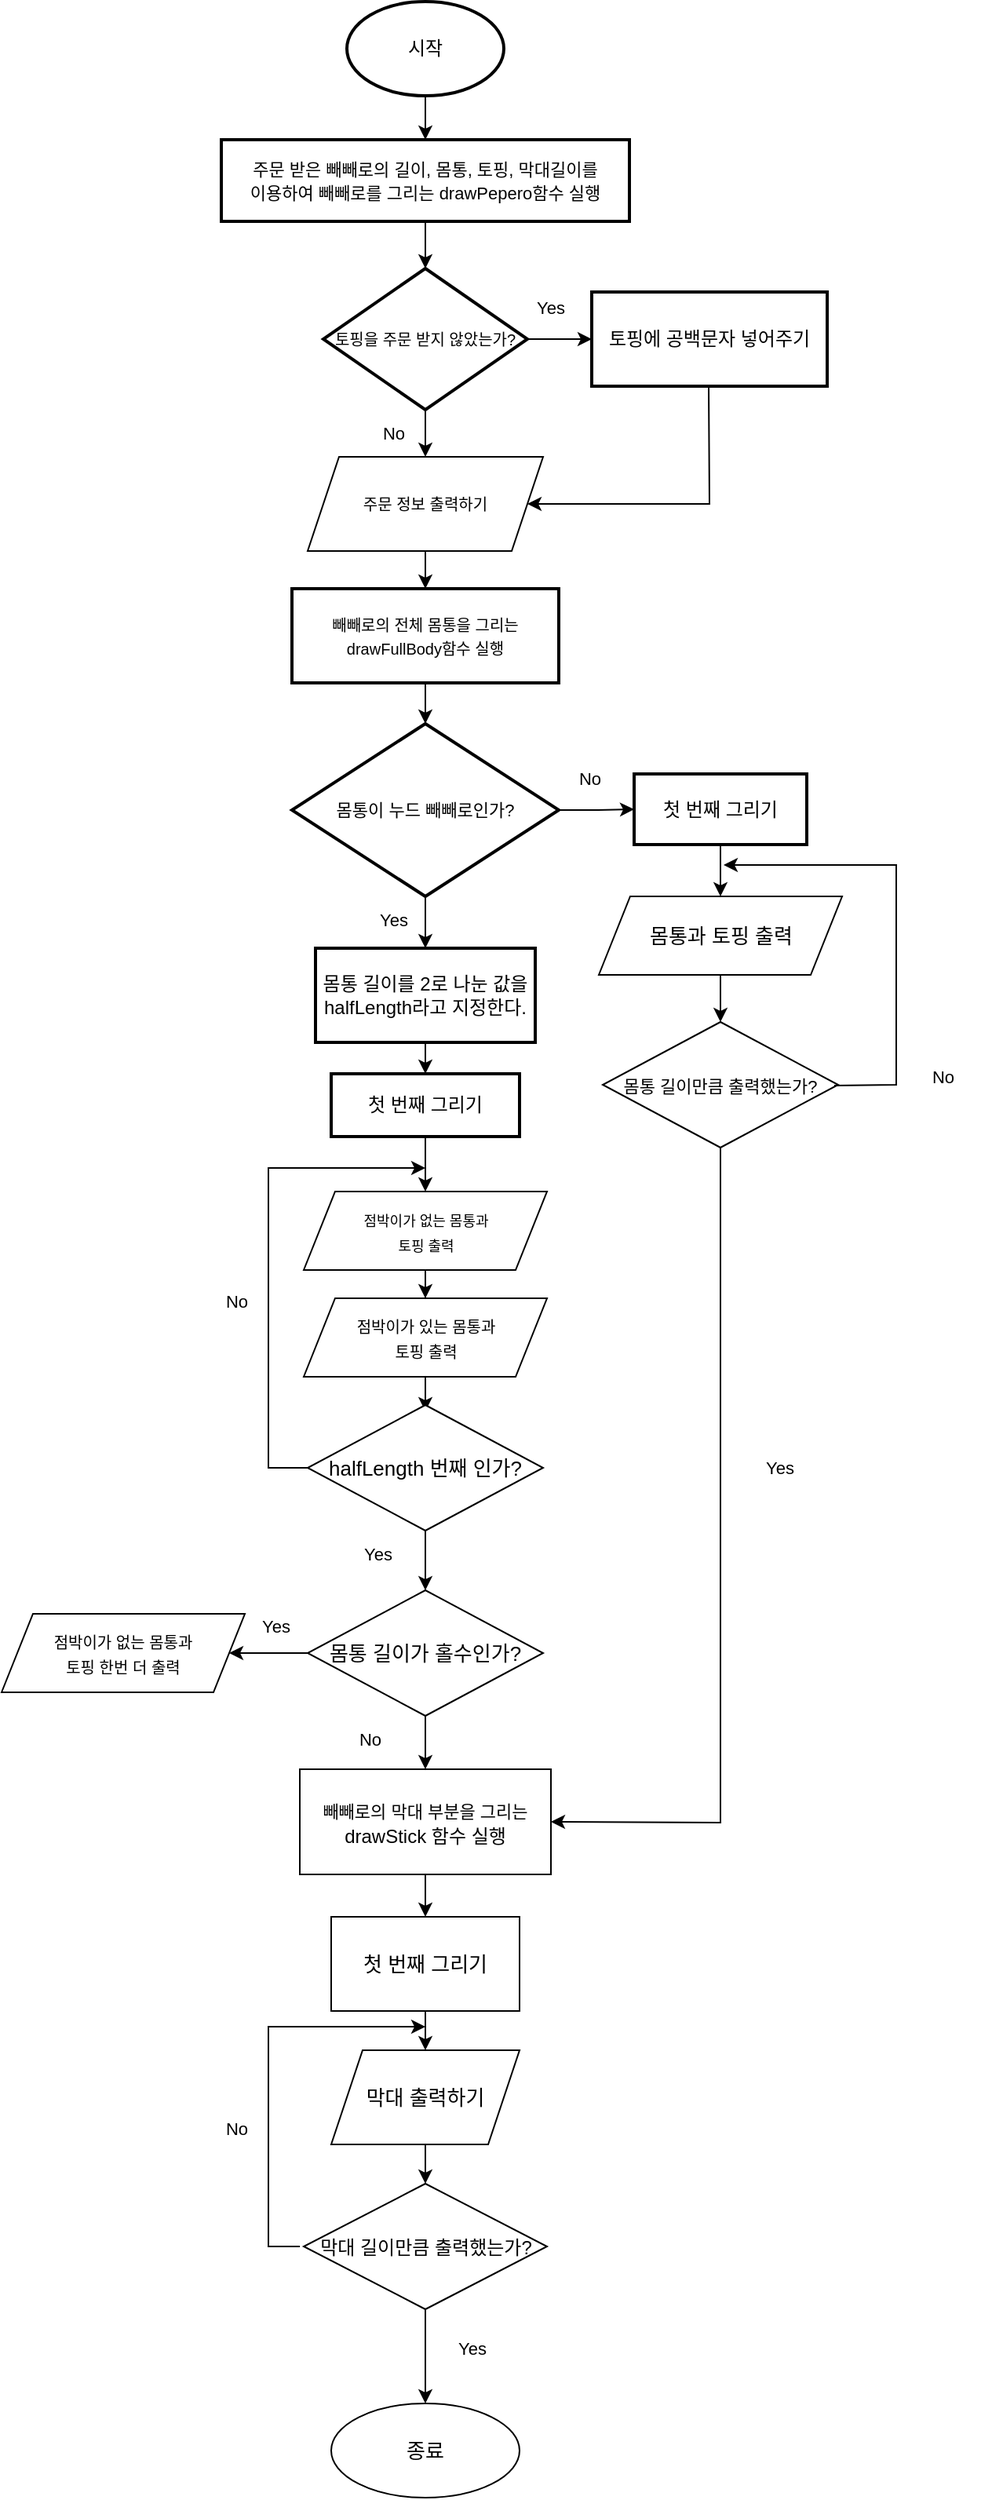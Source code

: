 <mxfile version="16.5.6" type="device"><diagram id="TYPlMY-oFuLoUJfbcspE" name="Page-1"><mxGraphModel dx="946" dy="451" grid="1" gridSize="10" guides="1" tooltips="1" connect="1" arrows="1" fold="1" page="1" pageScale="1" pageWidth="827" pageHeight="1169" math="0" shadow="0"><root><mxCell id="0"/><mxCell id="1" parent="0"/><mxCell id="HlCvBlFXKghPZf3RO9OB-5" value="" style="edgeStyle=orthogonalEdgeStyle;rounded=0;orthogonalLoop=1;jettySize=auto;html=1;" parent="1" source="HlCvBlFXKghPZf3RO9OB-3" target="HlCvBlFXKghPZf3RO9OB-4" edge="1"><mxGeometry relative="1" as="geometry"/></mxCell><mxCell id="HlCvBlFXKghPZf3RO9OB-3" value="시작" style="strokeWidth=2;html=1;shape=mxgraph.flowchart.start_1;whiteSpace=wrap;" parent="1" vertex="1"><mxGeometry x="370" y="20" width="100" height="60" as="geometry"/></mxCell><mxCell id="HlCvBlFXKghPZf3RO9OB-7" value="" style="edgeStyle=orthogonalEdgeStyle;rounded=0;orthogonalLoop=1;jettySize=auto;html=1;entryX=0.5;entryY=0;entryDx=0;entryDy=0;" parent="1" source="HlCvBlFXKghPZf3RO9OB-4" edge="1" target="HlCvBlFXKghPZf3RO9OB-8"><mxGeometry relative="1" as="geometry"><mxPoint x="420" y="190" as="targetPoint"/></mxGeometry></mxCell><mxCell id="HlCvBlFXKghPZf3RO9OB-4" value="&lt;font style=&quot;font-size: 11px&quot;&gt;주문 받은 빼빼로의 길이, 몸통, 토핑, 막대길이를&lt;br&gt;이용하여 빼빼로를 그리는 drawPepero함수 실행&lt;br&gt;&lt;/font&gt;" style="whiteSpace=wrap;html=1;strokeWidth=2;" parent="1" vertex="1"><mxGeometry x="290" y="108" width="260" height="52" as="geometry"/></mxCell><mxCell id="HlCvBlFXKghPZf3RO9OB-14" value="" style="edgeStyle=orthogonalEdgeStyle;rounded=0;orthogonalLoop=1;jettySize=auto;html=1;fontSize=11;" parent="1" source="HlCvBlFXKghPZf3RO9OB-8" target="HlCvBlFXKghPZf3RO9OB-13" edge="1"><mxGeometry relative="1" as="geometry"/></mxCell><mxCell id="HlCvBlFXKghPZf3RO9OB-8" value="&lt;font style=&quot;font-size: 10px&quot;&gt;토핑을 주문 받지 않았는가?&lt;/font&gt;" style="rhombus;whiteSpace=wrap;html=1;strokeWidth=2;" parent="1" vertex="1"><mxGeometry x="355" y="190" width="130" height="90" as="geometry"/></mxCell><mxCell id="HlCvBlFXKghPZf3RO9OB-26" value="" style="edgeStyle=orthogonalEdgeStyle;rounded=0;orthogonalLoop=1;jettySize=auto;html=1;fontSize=10;" parent="1" source="HlCvBlFXKghPZf3RO9OB-10" target="HlCvBlFXKghPZf3RO9OB-25" edge="1"><mxGeometry relative="1" as="geometry"/></mxCell><mxCell id="HlCvBlFXKghPZf3RO9OB-10" value="&lt;font size=&quot;1&quot;&gt;빼빼로의 전체 몸통을 그리는&lt;br&gt;drawFullBody함수 실행&lt;br&gt;&lt;/font&gt;" style="whiteSpace=wrap;html=1;strokeWidth=2;" parent="1" vertex="1"><mxGeometry x="335" y="394" width="170" height="60" as="geometry"/></mxCell><mxCell id="HlCvBlFXKghPZf3RO9OB-12" value="No" style="text;html=1;strokeColor=none;fillColor=none;align=center;verticalAlign=middle;whiteSpace=wrap;rounded=0;fontSize=11;" parent="1" vertex="1"><mxGeometry x="370" y="280" width="60" height="30" as="geometry"/></mxCell><mxCell id="HlCvBlFXKghPZf3RO9OB-13" value="토핑에 공백문자 넣어주기" style="whiteSpace=wrap;html=1;strokeWidth=2;" parent="1" vertex="1"><mxGeometry x="526" y="205" width="150" height="60" as="geometry"/></mxCell><mxCell id="HlCvBlFXKghPZf3RO9OB-15" value="Yes" style="text;html=1;strokeColor=none;fillColor=none;align=center;verticalAlign=middle;whiteSpace=wrap;rounded=0;fontSize=11;" parent="1" vertex="1"><mxGeometry x="470" y="200" width="60" height="30" as="geometry"/></mxCell><mxCell id="HlCvBlFXKghPZf3RO9OB-18" value="" style="endArrow=classic;html=1;rounded=0;fontSize=11;entryX=1;entryY=0.5;entryDx=0;entryDy=0;" parent="1" target="HlCvBlFXKghPZf3RO9OB-21" edge="1"><mxGeometry width="50" height="50" relative="1" as="geometry"><mxPoint x="600.5" y="265" as="sourcePoint"/><mxPoint x="510" y="310" as="targetPoint"/><Array as="points"><mxPoint x="601" y="340"/></Array></mxGeometry></mxCell><mxCell id="HlCvBlFXKghPZf3RO9OB-24" value="" style="edgeStyle=orthogonalEdgeStyle;rounded=0;orthogonalLoop=1;jettySize=auto;html=1;fontSize=10;" parent="1" source="HlCvBlFXKghPZf3RO9OB-21" target="HlCvBlFXKghPZf3RO9OB-10" edge="1"><mxGeometry relative="1" as="geometry"/></mxCell><mxCell id="HlCvBlFXKghPZf3RO9OB-21" value="&lt;span style=&quot;font-size: 10px&quot;&gt;주문 정보 출력하기&lt;/span&gt;" style="shape=parallelogram;perimeter=parallelogramPerimeter;whiteSpace=wrap;html=1;fixedSize=1;fontSize=11;" parent="1" vertex="1"><mxGeometry x="345" y="310" width="150" height="60" as="geometry"/></mxCell><mxCell id="HlCvBlFXKghPZf3RO9OB-28" value="" style="edgeStyle=orthogonalEdgeStyle;rounded=0;orthogonalLoop=1;jettySize=auto;html=1;fontSize=13;" parent="1" source="HlCvBlFXKghPZf3RO9OB-25" target="HlCvBlFXKghPZf3RO9OB-27" edge="1"><mxGeometry relative="1" as="geometry"/></mxCell><mxCell id="HlCvBlFXKghPZf3RO9OB-55" value="" style="edgeStyle=orthogonalEdgeStyle;rounded=0;orthogonalLoop=1;jettySize=auto;html=1;fontSize=13;" parent="1" source="HlCvBlFXKghPZf3RO9OB-25" target="HlCvBlFXKghPZf3RO9OB-54" edge="1"><mxGeometry relative="1" as="geometry"/></mxCell><mxCell id="HlCvBlFXKghPZf3RO9OB-25" value="&lt;font style=&quot;font-size: 11px&quot;&gt;몸통이 누드 빼빼로인가?&lt;/font&gt;" style="rhombus;whiteSpace=wrap;html=1;strokeWidth=2;" parent="1" vertex="1"><mxGeometry x="335" y="480" width="170" height="110" as="geometry"/></mxCell><mxCell id="HlCvBlFXKghPZf3RO9OB-30" value="" style="edgeStyle=orthogonalEdgeStyle;rounded=0;orthogonalLoop=1;jettySize=auto;html=1;fontSize=13;" parent="1" source="HlCvBlFXKghPZf3RO9OB-27" target="HlCvBlFXKghPZf3RO9OB-29" edge="1"><mxGeometry relative="1" as="geometry"/></mxCell><mxCell id="HlCvBlFXKghPZf3RO9OB-27" value="몸통 길이를 2로 나눈 값을&lt;br&gt;halfLength라고 지정한다." style="whiteSpace=wrap;html=1;strokeWidth=2;" parent="1" vertex="1"><mxGeometry x="350" y="623" width="140" height="60" as="geometry"/></mxCell><mxCell id="HlCvBlFXKghPZf3RO9OB-34" value="" style="edgeStyle=orthogonalEdgeStyle;rounded=0;orthogonalLoop=1;jettySize=auto;html=1;fontSize=13;entryX=0.5;entryY=0;entryDx=0;entryDy=0;" parent="1" source="HlCvBlFXKghPZf3RO9OB-29" target="HlCvBlFXKghPZf3RO9OB-35" edge="1"><mxGeometry relative="1" as="geometry"><mxPoint x="420" y="765" as="targetPoint"/></mxGeometry></mxCell><mxCell id="HlCvBlFXKghPZf3RO9OB-29" value="첫 번째 그리기" style="whiteSpace=wrap;html=1;strokeWidth=2;" parent="1" vertex="1"><mxGeometry x="360" y="703" width="120" height="40" as="geometry"/></mxCell><mxCell id="HlCvBlFXKghPZf3RO9OB-37" value="" style="edgeStyle=orthogonalEdgeStyle;rounded=0;orthogonalLoop=1;jettySize=auto;html=1;fontSize=13;" parent="1" source="HlCvBlFXKghPZf3RO9OB-35" target="HlCvBlFXKghPZf3RO9OB-36" edge="1"><mxGeometry relative="1" as="geometry"/></mxCell><mxCell id="HlCvBlFXKghPZf3RO9OB-35" value="&lt;font style=&quot;font-size: 9px&quot;&gt;점박이가 없는 몸통과&lt;br&gt;토핑 출력&lt;br&gt;&lt;/font&gt;" style="shape=parallelogram;perimeter=parallelogramPerimeter;whiteSpace=wrap;html=1;fixedSize=1;fontSize=13;" parent="1" vertex="1"><mxGeometry x="342.5" y="778" width="155" height="50" as="geometry"/></mxCell><mxCell id="HlCvBlFXKghPZf3RO9OB-39" value="" style="edgeStyle=orthogonalEdgeStyle;rounded=0;orthogonalLoop=1;jettySize=auto;html=1;fontSize=13;" parent="1" source="HlCvBlFXKghPZf3RO9OB-36" edge="1"><mxGeometry relative="1" as="geometry"><mxPoint x="420" y="918" as="targetPoint"/></mxGeometry></mxCell><mxCell id="HlCvBlFXKghPZf3RO9OB-36" value="&lt;font size=&quot;1&quot;&gt;점박이가 있는 몸통과&lt;br&gt;토핑 출력&lt;br&gt;&lt;/font&gt;" style="shape=parallelogram;perimeter=parallelogramPerimeter;whiteSpace=wrap;html=1;fixedSize=1;fontSize=13;" parent="1" vertex="1"><mxGeometry x="342.5" y="846" width="155" height="50" as="geometry"/></mxCell><mxCell id="HlCvBlFXKghPZf3RO9OB-45" value="" style="edgeStyle=orthogonalEdgeStyle;rounded=0;orthogonalLoop=1;jettySize=auto;html=1;fontSize=13;" parent="1" source="HlCvBlFXKghPZf3RO9OB-38" target="HlCvBlFXKghPZf3RO9OB-44" edge="1"><mxGeometry relative="1" as="geometry"/></mxCell><mxCell id="HlCvBlFXKghPZf3RO9OB-38" value="halfLength 번째 인가?" style="rhombus;whiteSpace=wrap;html=1;fontSize=13;" parent="1" vertex="1"><mxGeometry x="345" y="914" width="150" height="80" as="geometry"/></mxCell><mxCell id="HlCvBlFXKghPZf3RO9OB-41" value="" style="endArrow=classic;html=1;rounded=0;fontSize=13;exitX=0;exitY=0.5;exitDx=0;exitDy=0;" parent="1" source="HlCvBlFXKghPZf3RO9OB-38" edge="1"><mxGeometry width="50" height="50" relative="1" as="geometry"><mxPoint x="260" y="914" as="sourcePoint"/><mxPoint x="420" y="763" as="targetPoint"/><Array as="points"><mxPoint x="320" y="954"/><mxPoint x="320" y="763"/></Array></mxGeometry></mxCell><mxCell id="HlCvBlFXKghPZf3RO9OB-43" value="No" style="text;html=1;strokeColor=none;fillColor=none;align=center;verticalAlign=middle;whiteSpace=wrap;rounded=0;fontSize=11;" parent="1" vertex="1"><mxGeometry x="270" y="833" width="60" height="30" as="geometry"/></mxCell><mxCell id="HlCvBlFXKghPZf3RO9OB-47" value="" style="edgeStyle=orthogonalEdgeStyle;rounded=0;orthogonalLoop=1;jettySize=auto;html=1;fontSize=13;" parent="1" source="HlCvBlFXKghPZf3RO9OB-44" target="HlCvBlFXKghPZf3RO9OB-46" edge="1"><mxGeometry relative="1" as="geometry"/></mxCell><mxCell id="HlCvBlFXKghPZf3RO9OB-67" value="" style="edgeStyle=orthogonalEdgeStyle;rounded=0;orthogonalLoop=1;jettySize=auto;html=1;fontSize=13;" parent="1" source="HlCvBlFXKghPZf3RO9OB-44" target="HlCvBlFXKghPZf3RO9OB-65" edge="1"><mxGeometry relative="1" as="geometry"/></mxCell><mxCell id="HlCvBlFXKghPZf3RO9OB-44" value="몸통 길이가 홀수인가?" style="rhombus;whiteSpace=wrap;html=1;fontSize=13;" parent="1" vertex="1"><mxGeometry x="345" y="1032" width="150" height="80" as="geometry"/></mxCell><mxCell id="HlCvBlFXKghPZf3RO9OB-73" value="" style="edgeStyle=orthogonalEdgeStyle;rounded=0;orthogonalLoop=1;jettySize=auto;html=1;fontSize=13;" parent="1" source="HlCvBlFXKghPZf3RO9OB-46" target="HlCvBlFXKghPZf3RO9OB-72" edge="1"><mxGeometry relative="1" as="geometry"/></mxCell><mxCell id="HlCvBlFXKghPZf3RO9OB-46" value="&lt;font&gt;&lt;span style=&quot;font-size: 11px&quot;&gt;빼빼로의 막대 부분을 그리는&lt;/span&gt;&lt;br&gt;&lt;font style=&quot;font-size: 12px&quot;&gt;drawStick 함수 실행&lt;/font&gt;&lt;br&gt;&lt;/font&gt;" style="whiteSpace=wrap;html=1;fontSize=13;" parent="1" vertex="1"><mxGeometry x="340" y="1146" width="160" height="67" as="geometry"/></mxCell><mxCell id="HlCvBlFXKghPZf3RO9OB-52" value="Yes" style="text;html=1;strokeColor=none;fillColor=none;align=center;verticalAlign=middle;whiteSpace=wrap;rounded=0;fontSize=11;" parent="1" vertex="1"><mxGeometry x="360" y="994" width="60" height="30" as="geometry"/></mxCell><mxCell id="HlCvBlFXKghPZf3RO9OB-53" value="Yes" style="text;html=1;strokeColor=none;fillColor=none;align=center;verticalAlign=middle;whiteSpace=wrap;rounded=0;fontSize=11;" parent="1" vertex="1"><mxGeometry x="370" y="590" width="60" height="30" as="geometry"/></mxCell><mxCell id="HlCvBlFXKghPZf3RO9OB-57" value="" style="edgeStyle=orthogonalEdgeStyle;rounded=0;orthogonalLoop=1;jettySize=auto;html=1;fontSize=13;entryX=0.5;entryY=0;entryDx=0;entryDy=0;" parent="1" source="HlCvBlFXKghPZf3RO9OB-54" target="HlCvBlFXKghPZf3RO9OB-58" edge="1"><mxGeometry relative="1" as="geometry"><mxPoint x="608" y="580" as="targetPoint"/></mxGeometry></mxCell><mxCell id="HlCvBlFXKghPZf3RO9OB-54" value="첫 번째 그리기" style="whiteSpace=wrap;html=1;strokeWidth=2;" parent="1" vertex="1"><mxGeometry x="553" y="512" width="110" height="45" as="geometry"/></mxCell><mxCell id="HlCvBlFXKghPZf3RO9OB-61" value="" style="edgeStyle=orthogonalEdgeStyle;rounded=0;orthogonalLoop=1;jettySize=auto;html=1;fontSize=13;" parent="1" source="HlCvBlFXKghPZf3RO9OB-58" target="HlCvBlFXKghPZf3RO9OB-60" edge="1"><mxGeometry relative="1" as="geometry"/></mxCell><mxCell id="HlCvBlFXKghPZf3RO9OB-58" value="몸통과 토핑 출력" style="shape=parallelogram;perimeter=parallelogramPerimeter;whiteSpace=wrap;html=1;fixedSize=1;fontSize=13;" parent="1" vertex="1"><mxGeometry x="530.5" y="590" width="155" height="50" as="geometry"/></mxCell><mxCell id="HlCvBlFXKghPZf3RO9OB-59" value="No" style="text;html=1;strokeColor=none;fillColor=none;align=center;verticalAlign=middle;whiteSpace=wrap;rounded=0;fontSize=11;" parent="1" vertex="1"><mxGeometry x="495" y="500" width="60" height="30" as="geometry"/></mxCell><mxCell id="HlCvBlFXKghPZf3RO9OB-60" value="&lt;font style=&quot;font-size: 11px&quot;&gt;몸통 길이만큼 출력했는가?&lt;/font&gt;" style="rhombus;whiteSpace=wrap;html=1;fontSize=13;" parent="1" vertex="1"><mxGeometry x="533" y="670" width="150" height="80" as="geometry"/></mxCell><mxCell id="HlCvBlFXKghPZf3RO9OB-62" value="" style="endArrow=classic;html=1;rounded=0;fontSize=13;exitX=0;exitY=0.5;exitDx=0;exitDy=0;" parent="1" edge="1"><mxGeometry width="50" height="50" relative="1" as="geometry"><mxPoint x="680.5" y="710.5" as="sourcePoint"/><mxPoint x="610" y="570" as="targetPoint"/><Array as="points"><mxPoint x="720" y="710"/><mxPoint x="720" y="570"/></Array></mxGeometry></mxCell><mxCell id="HlCvBlFXKghPZf3RO9OB-63" value="No" style="text;html=1;strokeColor=none;fillColor=none;align=center;verticalAlign=middle;whiteSpace=wrap;rounded=0;fontSize=11;" parent="1" vertex="1"><mxGeometry x="720" y="690" width="60" height="30" as="geometry"/></mxCell><mxCell id="HlCvBlFXKghPZf3RO9OB-65" value="&lt;font size=&quot;1&quot;&gt;점박이가 없는 몸통과&lt;br&gt;토핑 한번 더 출력&lt;br&gt;&lt;/font&gt;" style="shape=parallelogram;perimeter=parallelogramPerimeter;whiteSpace=wrap;html=1;fixedSize=1;fontSize=13;" parent="1" vertex="1"><mxGeometry x="150" y="1047" width="155" height="50" as="geometry"/></mxCell><mxCell id="HlCvBlFXKghPZf3RO9OB-66" value="Yes" style="text;html=1;strokeColor=none;fillColor=none;align=center;verticalAlign=middle;whiteSpace=wrap;rounded=0;fontSize=11;" parent="1" vertex="1"><mxGeometry x="295" y="1040" width="60" height="30" as="geometry"/></mxCell><mxCell id="HlCvBlFXKghPZf3RO9OB-68" value="No" style="text;html=1;strokeColor=none;fillColor=none;align=center;verticalAlign=middle;whiteSpace=wrap;rounded=0;fontSize=11;" parent="1" vertex="1"><mxGeometry x="355" y="1112" width="60" height="30" as="geometry"/></mxCell><mxCell id="HlCvBlFXKghPZf3RO9OB-70" value="" style="endArrow=classic;html=1;rounded=0;fontSize=13;exitX=0.5;exitY=1;exitDx=0;exitDy=0;entryX=1;entryY=0.5;entryDx=0;entryDy=0;" parent="1" source="HlCvBlFXKghPZf3RO9OB-60" target="HlCvBlFXKghPZf3RO9OB-46" edge="1"><mxGeometry width="50" height="50" relative="1" as="geometry"><mxPoint x="576" y="896" as="sourcePoint"/><mxPoint x="608" y="1190" as="targetPoint"/><Array as="points"><mxPoint x="608" y="1180"/></Array></mxGeometry></mxCell><mxCell id="HlCvBlFXKghPZf3RO9OB-71" value="Yes" style="text;html=1;strokeColor=none;fillColor=none;align=center;verticalAlign=middle;whiteSpace=wrap;rounded=0;fontSize=11;" parent="1" vertex="1"><mxGeometry x="616" y="939" width="60" height="30" as="geometry"/></mxCell><mxCell id="HlCvBlFXKghPZf3RO9OB-75" value="" style="edgeStyle=orthogonalEdgeStyle;rounded=0;orthogonalLoop=1;jettySize=auto;html=1;fontSize=11;" parent="1" source="HlCvBlFXKghPZf3RO9OB-72" target="HlCvBlFXKghPZf3RO9OB-74" edge="1"><mxGeometry relative="1" as="geometry"/></mxCell><mxCell id="HlCvBlFXKghPZf3RO9OB-72" value="첫 번째 그리기" style="whiteSpace=wrap;html=1;fontSize=13;" parent="1" vertex="1"><mxGeometry x="360" y="1240" width="120" height="60" as="geometry"/></mxCell><mxCell id="HlCvBlFXKghPZf3RO9OB-77" value="" style="edgeStyle=orthogonalEdgeStyle;rounded=0;orthogonalLoop=1;jettySize=auto;html=1;fontSize=11;" parent="1" source="HlCvBlFXKghPZf3RO9OB-74" target="HlCvBlFXKghPZf3RO9OB-76" edge="1"><mxGeometry relative="1" as="geometry"/></mxCell><mxCell id="HlCvBlFXKghPZf3RO9OB-74" value="막대 출력하기" style="shape=parallelogram;perimeter=parallelogramPerimeter;whiteSpace=wrap;html=1;fixedSize=1;fontSize=13;" parent="1" vertex="1"><mxGeometry x="360" y="1325" width="120" height="60" as="geometry"/></mxCell><mxCell id="HlCvBlFXKghPZf3RO9OB-81" value="" style="edgeStyle=orthogonalEdgeStyle;rounded=0;orthogonalLoop=1;jettySize=auto;html=1;fontSize=11;" parent="1" source="HlCvBlFXKghPZf3RO9OB-76" target="HlCvBlFXKghPZf3RO9OB-80" edge="1"><mxGeometry relative="1" as="geometry"/></mxCell><mxCell id="HlCvBlFXKghPZf3RO9OB-76" value="&lt;font style=&quot;font-size: 12px&quot;&gt;막대 길이만큼 출력했는가?&lt;/font&gt;" style="rhombus;whiteSpace=wrap;html=1;fontSize=13;" parent="1" vertex="1"><mxGeometry x="342.5" y="1410" width="155" height="80" as="geometry"/></mxCell><mxCell id="HlCvBlFXKghPZf3RO9OB-78" value="" style="endArrow=classic;html=1;rounded=0;fontSize=11;" parent="1" edge="1"><mxGeometry width="50" height="50" relative="1" as="geometry"><mxPoint x="340" y="1450" as="sourcePoint"/><mxPoint x="420" y="1310" as="targetPoint"/><Array as="points"><mxPoint x="320" y="1450"/><mxPoint x="320" y="1310"/></Array></mxGeometry></mxCell><mxCell id="HlCvBlFXKghPZf3RO9OB-79" value="No" style="text;html=1;strokeColor=none;fillColor=none;align=center;verticalAlign=middle;whiteSpace=wrap;rounded=0;fontSize=11;" parent="1" vertex="1"><mxGeometry x="270" y="1360" width="60" height="30" as="geometry"/></mxCell><mxCell id="HlCvBlFXKghPZf3RO9OB-80" value="종료" style="ellipse;whiteSpace=wrap;html=1;fontSize=13;" parent="1" vertex="1"><mxGeometry x="360" y="1550" width="120" height="60" as="geometry"/></mxCell><mxCell id="HlCvBlFXKghPZf3RO9OB-82" value="Yes" style="text;html=1;strokeColor=none;fillColor=none;align=center;verticalAlign=middle;whiteSpace=wrap;rounded=0;fontSize=11;" parent="1" vertex="1"><mxGeometry x="420" y="1500" width="60" height="30" as="geometry"/></mxCell><mxCell id="HlCvBlFXKghPZf3RO9OB-84" value="" style="endArrow=classic;html=1;rounded=0;fontSize=11;exitX=0.5;exitY=1;exitDx=0;exitDy=0;entryX=0.5;entryY=0;entryDx=0;entryDy=0;" parent="1" source="HlCvBlFXKghPZf3RO9OB-8" target="HlCvBlFXKghPZf3RO9OB-21" edge="1"><mxGeometry width="50" height="50" relative="1" as="geometry"><mxPoint x="340" y="410" as="sourcePoint"/><mxPoint x="250" y="310" as="targetPoint"/><Array as="points"/></mxGeometry></mxCell></root></mxGraphModel></diagram></mxfile>